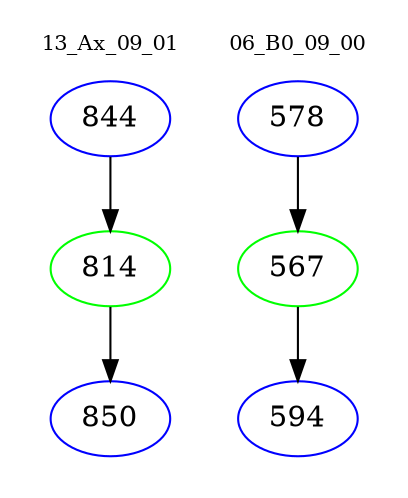 digraph{
subgraph cluster_0 {
color = white
label = "13_Ax_09_01";
fontsize=10;
T0_844 [label="844", color="blue"]
T0_844 -> T0_814 [color="black"]
T0_814 [label="814", color="green"]
T0_814 -> T0_850 [color="black"]
T0_850 [label="850", color="blue"]
}
subgraph cluster_1 {
color = white
label = "06_B0_09_00";
fontsize=10;
T1_578 [label="578", color="blue"]
T1_578 -> T1_567 [color="black"]
T1_567 [label="567", color="green"]
T1_567 -> T1_594 [color="black"]
T1_594 [label="594", color="blue"]
}
}
